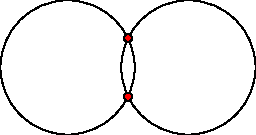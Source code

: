 /******************************************************************************
 *                                 LICENSE                                    *
 ******************************************************************************
 *  This file is part of Mathematics-and-Physics.                             *
 *                                                                            *
 *  Mathematics-and-Physics is free software: you can redistribute it and/or  *
 *  modify it under the terms of the GNU General Public License as published  *
 *  by the Free Software Foundation, either version 3 of the License, or      *
 *  (at your option) any later version.                                       *
 *                                                                            *
 *  Mathematics-and-Physics is distributed in the hope that it will be useful *
 *  but WITHOUT ANY WARRANTY; without even the implied warranty of            *
 *  MERCHANTABILITY or FITNESS FOR A PARTICULAR PURPOSE.  See the             *
 *  GNU General Public License for more details.                              *
 *                                                                            *
 *  You should have received a copy of the GNU General Public License         *
 *  along with Mathematics-and-Physics.  If not, see                          *
 *  <https://www.gnu.org/licenses/>.                                          *
 ******************************************************************************/

/*  Size of the figure.                                                       */
size(128);

pair A = (0.0, 0.0);
pair B = (0.9, 0.0);
pair mid = scale(0.5) * (A + B);
real r = 0.5;
real rDot = 0.03;

real y = sqrt(r*r - mid.x*mid.x);

pair C = mid + (0.0, y);
pair D = mid - (0.0, y);

draw(circle(A, r));
draw(circle(B, r));

filldraw(circle(C, rDot), red, black);
filldraw(circle(D, rDot), red, black);
